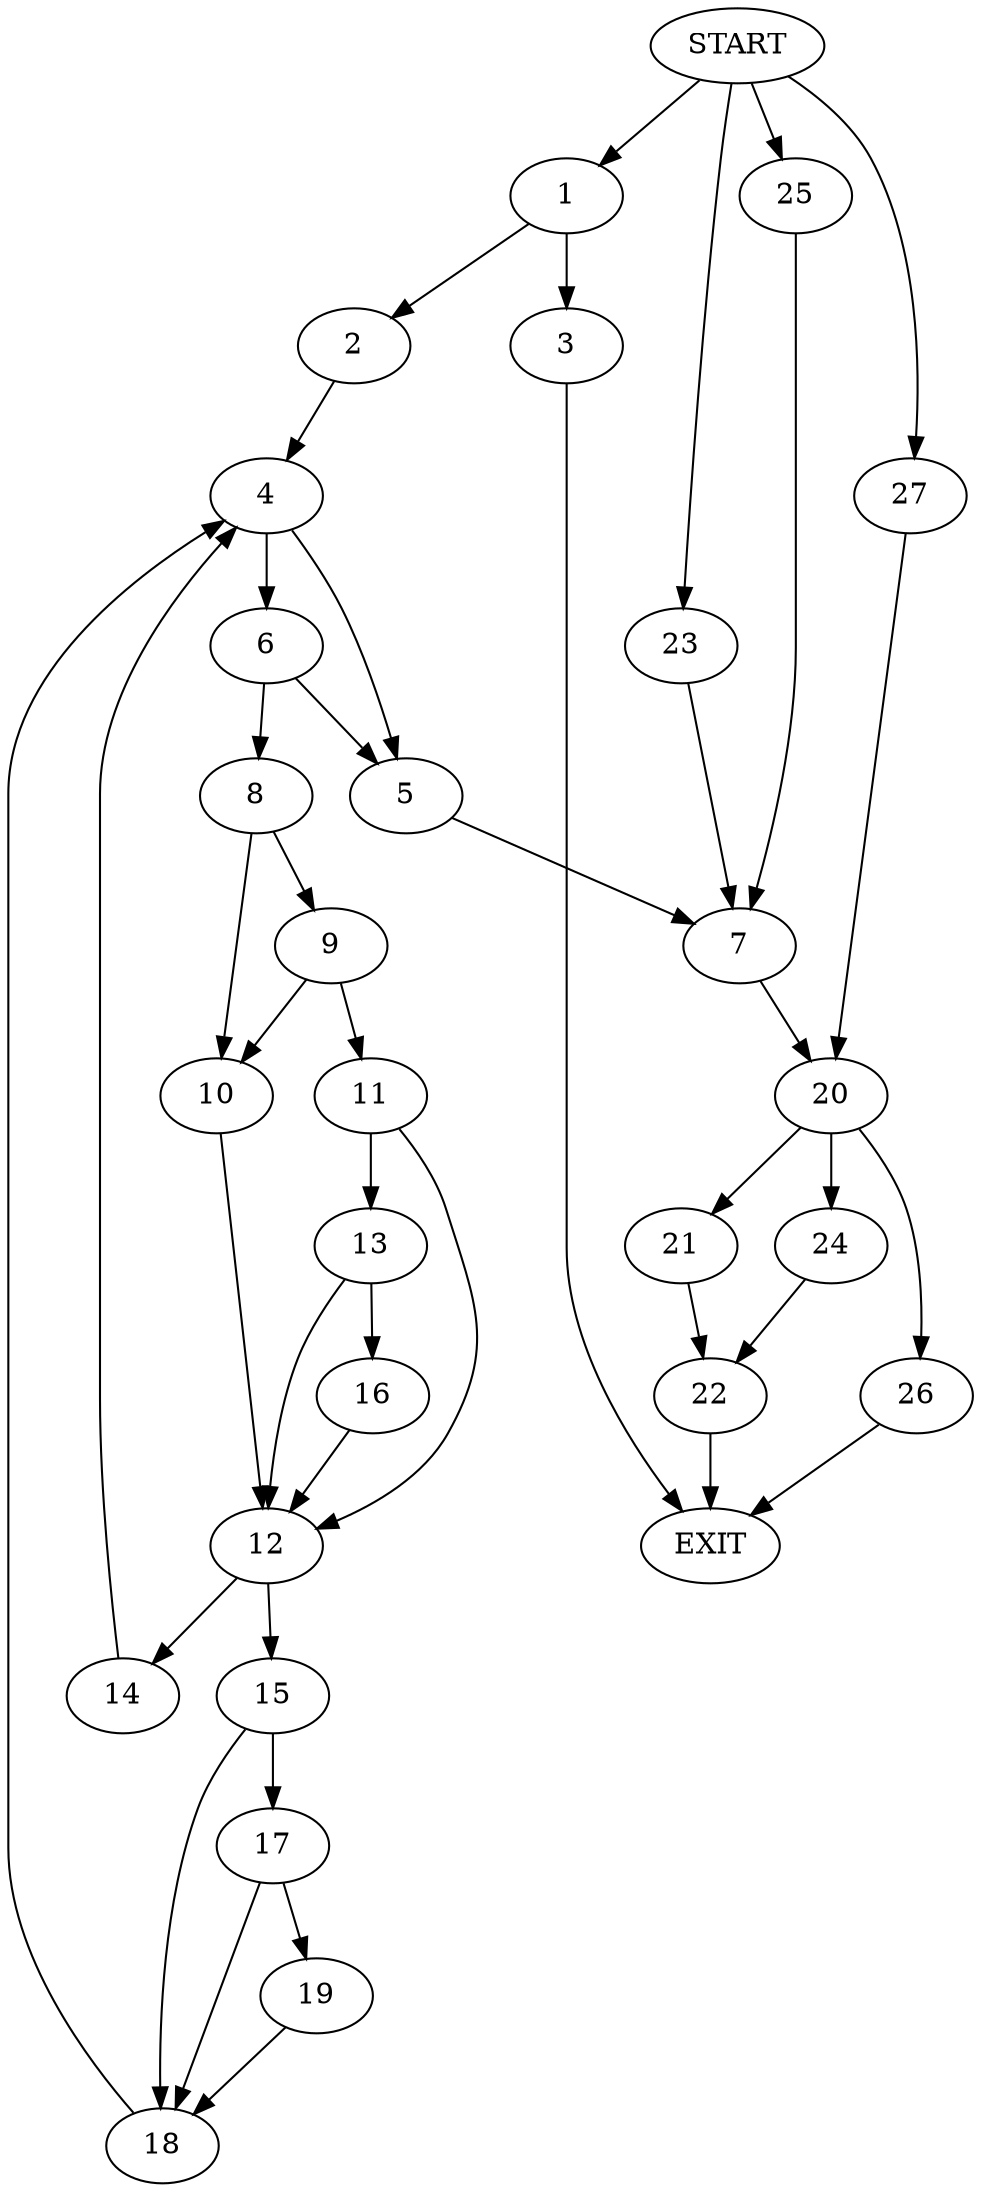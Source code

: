 digraph {
0 [label="START"]
28 [label="EXIT"]
0 -> 1
1 -> 2
1 -> 3
2 -> 4
3 -> 28
4 -> 5
4 -> 6
5 -> 7
6 -> 5
6 -> 8
8 -> 9
8 -> 10
9 -> 11
9 -> 10
10 -> 12
11 -> 13
11 -> 12
12 -> 14
12 -> 15
13 -> 16
13 -> 12
16 -> 12
14 -> 4
15 -> 17
15 -> 18
18 -> 4
17 -> 18
17 -> 19
19 -> 18
7 -> 20
21 -> 22
22 -> 28
0 -> 23
23 -> 7
24 -> 22
0 -> 25
25 -> 7
26 -> 28
20 -> 26
20 -> 24
20 -> 21
0 -> 27
27 -> 20
}
